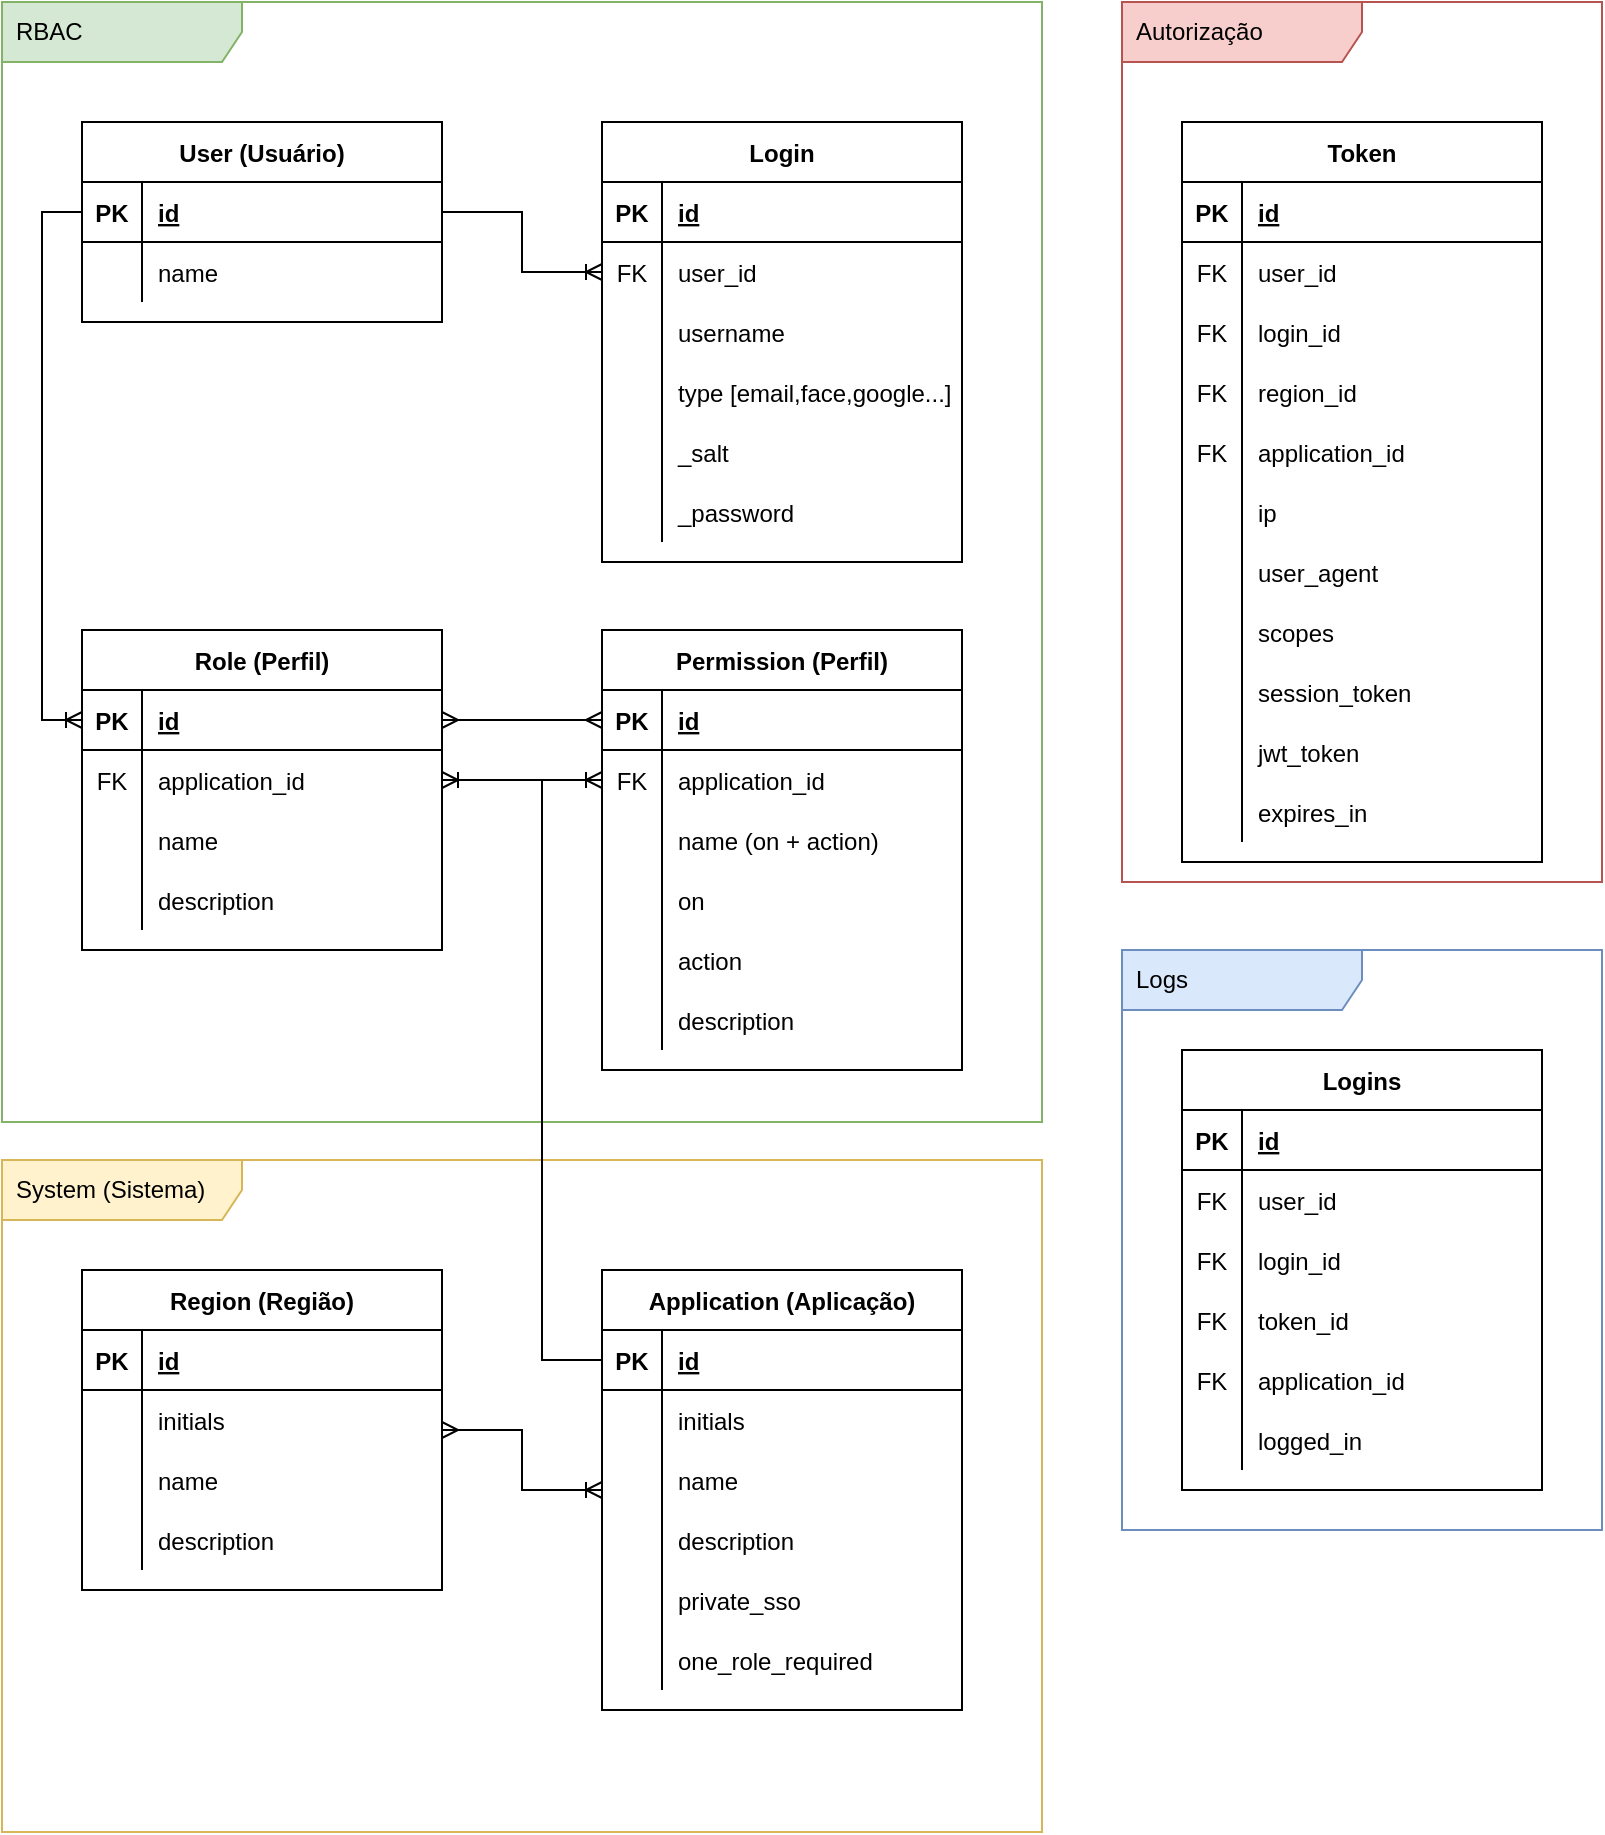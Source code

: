<mxfile version="20.8.15" type="device"><diagram id="7L22PX9QV5Uu25FfbXxa" name="Page-1"><mxGraphModel dx="1434" dy="727" grid="1" gridSize="10" guides="1" tooltips="1" connect="1" arrows="1" fold="1" page="1" pageScale="1" pageWidth="850" pageHeight="1100" math="0" shadow="0"><root><mxCell id="0"/><mxCell id="1" parent="0"/><mxCell id="pGG53YKGma42JUIy1gXs-1" value="RBAC" style="shape=umlFrame;whiteSpace=wrap;html=1;width=120;height=30;boundedLbl=1;verticalAlign=middle;align=left;spacingLeft=5;fillColor=#d5e8d4;strokeColor=#82b366;swimlaneFillColor=default;" parent="1" vertex="1"><mxGeometry x="23" y="30" width="520" height="560" as="geometry"/></mxCell><mxCell id="pGG53YKGma42JUIy1gXs-2" value="Autorização" style="shape=umlFrame;whiteSpace=wrap;html=1;width=120;height=30;boundedLbl=1;verticalAlign=middle;align=left;spacingLeft=5;fillColor=#f8cecc;strokeColor=#b85450;swimlaneFillColor=default;" parent="1" vertex="1"><mxGeometry x="583" y="30" width="240" height="440" as="geometry"/></mxCell><mxCell id="pGG53YKGma42JUIy1gXs-66" style="edgeStyle=orthogonalEdgeStyle;rounded=0;orthogonalLoop=1;jettySize=auto;html=1;endArrow=ERoneToMany;endFill=0;" parent="1" source="pGG53YKGma42JUIy1gXs-23" target="pGG53YKGma42JUIy1gXs-36" edge="1"><mxGeometry relative="1" as="geometry"><Array as="points"><mxPoint x="43" y="135"/><mxPoint x="43" y="389"/></Array></mxGeometry></mxCell><mxCell id="pGG53YKGma42JUIy1gXs-22" value="User (Usuário)" style="shape=table;startSize=30;container=1;collapsible=1;childLayout=tableLayout;fixedRows=1;rowLines=0;fontStyle=1;align=center;resizeLast=1;" parent="1" vertex="1"><mxGeometry x="63" y="90" width="180" height="100" as="geometry"><mxRectangle x="60" y="400" width="60" height="30" as="alternateBounds"/></mxGeometry></mxCell><mxCell id="pGG53YKGma42JUIy1gXs-23" value="" style="shape=tableRow;horizontal=0;startSize=0;swimlaneHead=0;swimlaneBody=0;fillColor=none;collapsible=0;dropTarget=0;points=[[0,0.5],[1,0.5]];portConstraint=eastwest;top=0;left=0;right=0;bottom=1;" parent="pGG53YKGma42JUIy1gXs-22" vertex="1"><mxGeometry y="30" width="180" height="30" as="geometry"/></mxCell><mxCell id="pGG53YKGma42JUIy1gXs-24" value="PK" style="shape=partialRectangle;connectable=0;fillColor=none;top=0;left=0;bottom=0;right=0;fontStyle=1;overflow=hidden;" parent="pGG53YKGma42JUIy1gXs-23" vertex="1"><mxGeometry width="30" height="30" as="geometry"><mxRectangle width="30" height="30" as="alternateBounds"/></mxGeometry></mxCell><mxCell id="pGG53YKGma42JUIy1gXs-25" value="id" style="shape=partialRectangle;connectable=0;fillColor=none;top=0;left=0;bottom=0;right=0;align=left;spacingLeft=6;fontStyle=5;overflow=hidden;" parent="pGG53YKGma42JUIy1gXs-23" vertex="1"><mxGeometry x="30" width="150" height="30" as="geometry"><mxRectangle width="150" height="30" as="alternateBounds"/></mxGeometry></mxCell><mxCell id="pGG53YKGma42JUIy1gXs-26" value="" style="shape=tableRow;horizontal=0;startSize=0;swimlaneHead=0;swimlaneBody=0;fillColor=none;collapsible=0;dropTarget=0;points=[[0,0.5],[1,0.5]];portConstraint=eastwest;top=0;left=0;right=0;bottom=0;" parent="pGG53YKGma42JUIy1gXs-22" vertex="1"><mxGeometry y="60" width="180" height="30" as="geometry"/></mxCell><mxCell id="pGG53YKGma42JUIy1gXs-27" value="" style="shape=partialRectangle;connectable=0;fillColor=none;top=0;left=0;bottom=0;right=0;editable=1;overflow=hidden;" parent="pGG53YKGma42JUIy1gXs-26" vertex="1"><mxGeometry width="30" height="30" as="geometry"><mxRectangle width="30" height="30" as="alternateBounds"/></mxGeometry></mxCell><mxCell id="pGG53YKGma42JUIy1gXs-28" value="name" style="shape=partialRectangle;connectable=0;fillColor=none;top=0;left=0;bottom=0;right=0;align=left;spacingLeft=6;overflow=hidden;" parent="pGG53YKGma42JUIy1gXs-26" vertex="1"><mxGeometry x="30" width="150" height="30" as="geometry"><mxRectangle width="150" height="30" as="alternateBounds"/></mxGeometry></mxCell><mxCell id="pGG53YKGma42JUIy1gXs-35" value="Role (Perfil)" style="shape=table;startSize=30;container=1;collapsible=1;childLayout=tableLayout;fixedRows=1;rowLines=0;fontStyle=1;align=center;resizeLast=1;" parent="1" vertex="1"><mxGeometry x="63" y="344" width="180" height="160" as="geometry"><mxRectangle x="60" y="400" width="60" height="30" as="alternateBounds"/></mxGeometry></mxCell><mxCell id="pGG53YKGma42JUIy1gXs-36" value="" style="shape=tableRow;horizontal=0;startSize=0;swimlaneHead=0;swimlaneBody=0;fillColor=none;collapsible=0;dropTarget=0;points=[[0,0.5],[1,0.5]];portConstraint=eastwest;top=0;left=0;right=0;bottom=1;" parent="pGG53YKGma42JUIy1gXs-35" vertex="1"><mxGeometry y="30" width="180" height="30" as="geometry"/></mxCell><mxCell id="pGG53YKGma42JUIy1gXs-37" value="PK" style="shape=partialRectangle;connectable=0;fillColor=none;top=0;left=0;bottom=0;right=0;fontStyle=1;overflow=hidden;" parent="pGG53YKGma42JUIy1gXs-36" vertex="1"><mxGeometry width="30" height="30" as="geometry"><mxRectangle width="30" height="30" as="alternateBounds"/></mxGeometry></mxCell><mxCell id="pGG53YKGma42JUIy1gXs-38" value="id" style="shape=partialRectangle;connectable=0;fillColor=none;top=0;left=0;bottom=0;right=0;align=left;spacingLeft=6;fontStyle=5;overflow=hidden;" parent="pGG53YKGma42JUIy1gXs-36" vertex="1"><mxGeometry x="30" width="150" height="30" as="geometry"><mxRectangle width="150" height="30" as="alternateBounds"/></mxGeometry></mxCell><mxCell id="pGG53YKGma42JUIy1gXs-45" value="" style="shape=tableRow;horizontal=0;startSize=0;swimlaneHead=0;swimlaneBody=0;fillColor=none;collapsible=0;dropTarget=0;points=[[0,0.5],[1,0.5]];portConstraint=eastwest;top=0;left=0;right=0;bottom=0;" parent="pGG53YKGma42JUIy1gXs-35" vertex="1"><mxGeometry y="60" width="180" height="30" as="geometry"/></mxCell><mxCell id="pGG53YKGma42JUIy1gXs-46" value="FK" style="shape=partialRectangle;connectable=0;fillColor=none;top=0;left=0;bottom=0;right=0;fontStyle=0;overflow=hidden;" parent="pGG53YKGma42JUIy1gXs-45" vertex="1"><mxGeometry width="30" height="30" as="geometry"><mxRectangle width="30" height="30" as="alternateBounds"/></mxGeometry></mxCell><mxCell id="pGG53YKGma42JUIy1gXs-47" value="application_id" style="shape=partialRectangle;connectable=0;fillColor=none;top=0;left=0;bottom=0;right=0;align=left;spacingLeft=6;fontStyle=0;overflow=hidden;" parent="pGG53YKGma42JUIy1gXs-45" vertex="1"><mxGeometry x="30" width="150" height="30" as="geometry"><mxRectangle width="150" height="30" as="alternateBounds"/></mxGeometry></mxCell><mxCell id="pGG53YKGma42JUIy1gXs-39" value="" style="shape=tableRow;horizontal=0;startSize=0;swimlaneHead=0;swimlaneBody=0;fillColor=none;collapsible=0;dropTarget=0;points=[[0,0.5],[1,0.5]];portConstraint=eastwest;top=0;left=0;right=0;bottom=0;" parent="pGG53YKGma42JUIy1gXs-35" vertex="1"><mxGeometry y="90" width="180" height="30" as="geometry"/></mxCell><mxCell id="pGG53YKGma42JUIy1gXs-40" value="" style="shape=partialRectangle;connectable=0;fillColor=none;top=0;left=0;bottom=0;right=0;editable=1;overflow=hidden;" parent="pGG53YKGma42JUIy1gXs-39" vertex="1"><mxGeometry width="30" height="30" as="geometry"><mxRectangle width="30" height="30" as="alternateBounds"/></mxGeometry></mxCell><mxCell id="pGG53YKGma42JUIy1gXs-41" value="name" style="shape=partialRectangle;connectable=0;fillColor=none;top=0;left=0;bottom=0;right=0;align=left;spacingLeft=6;overflow=hidden;" parent="pGG53YKGma42JUIy1gXs-39" vertex="1"><mxGeometry x="30" width="150" height="30" as="geometry"><mxRectangle width="150" height="30" as="alternateBounds"/></mxGeometry></mxCell><mxCell id="TY3acSl_LxQXNYoDr1w_-26" value="" style="shape=tableRow;horizontal=0;startSize=0;swimlaneHead=0;swimlaneBody=0;fillColor=none;collapsible=0;dropTarget=0;points=[[0,0.5],[1,0.5]];portConstraint=eastwest;top=0;left=0;right=0;bottom=0;" parent="pGG53YKGma42JUIy1gXs-35" vertex="1"><mxGeometry y="120" width="180" height="30" as="geometry"/></mxCell><mxCell id="TY3acSl_LxQXNYoDr1w_-27" value="" style="shape=partialRectangle;connectable=0;fillColor=none;top=0;left=0;bottom=0;right=0;editable=1;overflow=hidden;" parent="TY3acSl_LxQXNYoDr1w_-26" vertex="1"><mxGeometry width="30" height="30" as="geometry"><mxRectangle width="30" height="30" as="alternateBounds"/></mxGeometry></mxCell><mxCell id="TY3acSl_LxQXNYoDr1w_-28" value="description" style="shape=partialRectangle;connectable=0;fillColor=none;top=0;left=0;bottom=0;right=0;align=left;spacingLeft=6;overflow=hidden;" parent="TY3acSl_LxQXNYoDr1w_-26" vertex="1"><mxGeometry x="30" width="150" height="30" as="geometry"><mxRectangle width="150" height="30" as="alternateBounds"/></mxGeometry></mxCell><mxCell id="pGG53YKGma42JUIy1gXs-48" value="System (Sistema)" style="shape=umlFrame;whiteSpace=wrap;html=1;width=120;height=30;boundedLbl=1;verticalAlign=middle;align=left;spacingLeft=5;fillColor=#fff2cc;strokeColor=#d6b656;swimlaneFillColor=default;" parent="1" vertex="1"><mxGeometry x="23" y="609" width="520" height="336" as="geometry"/></mxCell><mxCell id="pGG53YKGma42JUIy1gXs-49" value="Permission (Perfil)" style="shape=table;startSize=30;container=1;collapsible=1;childLayout=tableLayout;fixedRows=1;rowLines=0;fontStyle=1;align=center;resizeLast=1;" parent="1" vertex="1"><mxGeometry x="323" y="344" width="180" height="220" as="geometry"><mxRectangle x="60" y="400" width="60" height="30" as="alternateBounds"/></mxGeometry></mxCell><mxCell id="pGG53YKGma42JUIy1gXs-50" value="" style="shape=tableRow;horizontal=0;startSize=0;swimlaneHead=0;swimlaneBody=0;fillColor=none;collapsible=0;dropTarget=0;points=[[0,0.5],[1,0.5]];portConstraint=eastwest;top=0;left=0;right=0;bottom=1;" parent="pGG53YKGma42JUIy1gXs-49" vertex="1"><mxGeometry y="30" width="180" height="30" as="geometry"/></mxCell><mxCell id="pGG53YKGma42JUIy1gXs-51" value="PK" style="shape=partialRectangle;connectable=0;fillColor=none;top=0;left=0;bottom=0;right=0;fontStyle=1;overflow=hidden;" parent="pGG53YKGma42JUIy1gXs-50" vertex="1"><mxGeometry width="30" height="30" as="geometry"><mxRectangle width="30" height="30" as="alternateBounds"/></mxGeometry></mxCell><mxCell id="pGG53YKGma42JUIy1gXs-52" value="id" style="shape=partialRectangle;connectable=0;fillColor=none;top=0;left=0;bottom=0;right=0;align=left;spacingLeft=6;fontStyle=5;overflow=hidden;" parent="pGG53YKGma42JUIy1gXs-50" vertex="1"><mxGeometry x="30" width="150" height="30" as="geometry"><mxRectangle width="150" height="30" as="alternateBounds"/></mxGeometry></mxCell><mxCell id="pGG53YKGma42JUIy1gXs-53" value="" style="shape=tableRow;horizontal=0;startSize=0;swimlaneHead=0;swimlaneBody=0;fillColor=none;collapsible=0;dropTarget=0;points=[[0,0.5],[1,0.5]];portConstraint=eastwest;top=0;left=0;right=0;bottom=0;" parent="pGG53YKGma42JUIy1gXs-49" vertex="1"><mxGeometry y="60" width="180" height="30" as="geometry"/></mxCell><mxCell id="pGG53YKGma42JUIy1gXs-54" value="FK" style="shape=partialRectangle;connectable=0;fillColor=none;top=0;left=0;bottom=0;right=0;fontStyle=0;overflow=hidden;" parent="pGG53YKGma42JUIy1gXs-53" vertex="1"><mxGeometry width="30" height="30" as="geometry"><mxRectangle width="30" height="30" as="alternateBounds"/></mxGeometry></mxCell><mxCell id="pGG53YKGma42JUIy1gXs-55" value="application_id" style="shape=partialRectangle;connectable=0;fillColor=none;top=0;left=0;bottom=0;right=0;align=left;spacingLeft=6;fontStyle=0;overflow=hidden;" parent="pGG53YKGma42JUIy1gXs-53" vertex="1"><mxGeometry x="30" width="150" height="30" as="geometry"><mxRectangle width="150" height="30" as="alternateBounds"/></mxGeometry></mxCell><mxCell id="pGG53YKGma42JUIy1gXs-63" value="" style="shape=tableRow;horizontal=0;startSize=0;swimlaneHead=0;swimlaneBody=0;fillColor=none;collapsible=0;dropTarget=0;points=[[0,0.5],[1,0.5]];portConstraint=eastwest;top=0;left=0;right=0;bottom=0;" parent="pGG53YKGma42JUIy1gXs-49" vertex="1"><mxGeometry y="90" width="180" height="30" as="geometry"/></mxCell><mxCell id="pGG53YKGma42JUIy1gXs-64" value="" style="shape=partialRectangle;connectable=0;fillColor=none;top=0;left=0;bottom=0;right=0;editable=1;overflow=hidden;" parent="pGG53YKGma42JUIy1gXs-63" vertex="1"><mxGeometry width="30" height="30" as="geometry"><mxRectangle width="30" height="30" as="alternateBounds"/></mxGeometry></mxCell><mxCell id="pGG53YKGma42JUIy1gXs-65" value="name (on + action)" style="shape=partialRectangle;connectable=0;fillColor=none;top=0;left=0;bottom=0;right=0;align=left;spacingLeft=6;overflow=hidden;" parent="pGG53YKGma42JUIy1gXs-63" vertex="1"><mxGeometry x="30" width="150" height="30" as="geometry"><mxRectangle width="150" height="30" as="alternateBounds"/></mxGeometry></mxCell><mxCell id="pGG53YKGma42JUIy1gXs-56" value="" style="shape=tableRow;horizontal=0;startSize=0;swimlaneHead=0;swimlaneBody=0;fillColor=none;collapsible=0;dropTarget=0;points=[[0,0.5],[1,0.5]];portConstraint=eastwest;top=0;left=0;right=0;bottom=0;" parent="pGG53YKGma42JUIy1gXs-49" vertex="1"><mxGeometry y="120" width="180" height="30" as="geometry"/></mxCell><mxCell id="pGG53YKGma42JUIy1gXs-57" value="" style="shape=partialRectangle;connectable=0;fillColor=none;top=0;left=0;bottom=0;right=0;editable=1;overflow=hidden;" parent="pGG53YKGma42JUIy1gXs-56" vertex="1"><mxGeometry width="30" height="30" as="geometry"><mxRectangle width="30" height="30" as="alternateBounds"/></mxGeometry></mxCell><mxCell id="pGG53YKGma42JUIy1gXs-58" value="on" style="shape=partialRectangle;connectable=0;fillColor=none;top=0;left=0;bottom=0;right=0;align=left;spacingLeft=6;overflow=hidden;" parent="pGG53YKGma42JUIy1gXs-56" vertex="1"><mxGeometry x="30" width="150" height="30" as="geometry"><mxRectangle width="150" height="30" as="alternateBounds"/></mxGeometry></mxCell><mxCell id="pGG53YKGma42JUIy1gXs-60" value="" style="shape=tableRow;horizontal=0;startSize=0;swimlaneHead=0;swimlaneBody=0;fillColor=none;collapsible=0;dropTarget=0;points=[[0,0.5],[1,0.5]];portConstraint=eastwest;top=0;left=0;right=0;bottom=0;" parent="pGG53YKGma42JUIy1gXs-49" vertex="1"><mxGeometry y="150" width="180" height="30" as="geometry"/></mxCell><mxCell id="pGG53YKGma42JUIy1gXs-61" value="" style="shape=partialRectangle;connectable=0;fillColor=none;top=0;left=0;bottom=0;right=0;editable=1;overflow=hidden;" parent="pGG53YKGma42JUIy1gXs-60" vertex="1"><mxGeometry width="30" height="30" as="geometry"><mxRectangle width="30" height="30" as="alternateBounds"/></mxGeometry></mxCell><mxCell id="pGG53YKGma42JUIy1gXs-62" value="action" style="shape=partialRectangle;connectable=0;fillColor=none;top=0;left=0;bottom=0;right=0;align=left;spacingLeft=6;overflow=hidden;" parent="pGG53YKGma42JUIy1gXs-60" vertex="1"><mxGeometry x="30" width="150" height="30" as="geometry"><mxRectangle width="150" height="30" as="alternateBounds"/></mxGeometry></mxCell><mxCell id="TY3acSl_LxQXNYoDr1w_-29" value="" style="shape=tableRow;horizontal=0;startSize=0;swimlaneHead=0;swimlaneBody=0;fillColor=none;collapsible=0;dropTarget=0;points=[[0,0.5],[1,0.5]];portConstraint=eastwest;top=0;left=0;right=0;bottom=0;" parent="pGG53YKGma42JUIy1gXs-49" vertex="1"><mxGeometry y="180" width="180" height="30" as="geometry"/></mxCell><mxCell id="TY3acSl_LxQXNYoDr1w_-30" value="" style="shape=partialRectangle;connectable=0;fillColor=none;top=0;left=0;bottom=0;right=0;editable=1;overflow=hidden;" parent="TY3acSl_LxQXNYoDr1w_-29" vertex="1"><mxGeometry width="30" height="30" as="geometry"><mxRectangle width="30" height="30" as="alternateBounds"/></mxGeometry></mxCell><mxCell id="TY3acSl_LxQXNYoDr1w_-31" value="description" style="shape=partialRectangle;connectable=0;fillColor=none;top=0;left=0;bottom=0;right=0;align=left;spacingLeft=6;overflow=hidden;" parent="TY3acSl_LxQXNYoDr1w_-29" vertex="1"><mxGeometry x="30" width="150" height="30" as="geometry"><mxRectangle width="150" height="30" as="alternateBounds"/></mxGeometry></mxCell><mxCell id="pGG53YKGma42JUIy1gXs-67" style="edgeStyle=orthogonalEdgeStyle;rounded=0;orthogonalLoop=1;jettySize=auto;html=1;endArrow=ERmany;endFill=0;startArrow=ERmany;startFill=0;" parent="1" source="pGG53YKGma42JUIy1gXs-36" target="pGG53YKGma42JUIy1gXs-50" edge="1"><mxGeometry relative="1" as="geometry"/></mxCell><mxCell id="pGG53YKGma42JUIy1gXs-68" value="Region (Região)" style="shape=table;startSize=30;container=1;collapsible=1;childLayout=tableLayout;fixedRows=1;rowLines=0;fontStyle=1;align=center;resizeLast=1;" parent="1" vertex="1"><mxGeometry x="63" y="664" width="180" height="160" as="geometry"><mxRectangle x="60" y="400" width="60" height="30" as="alternateBounds"/></mxGeometry></mxCell><mxCell id="pGG53YKGma42JUIy1gXs-69" value="" style="shape=tableRow;horizontal=0;startSize=0;swimlaneHead=0;swimlaneBody=0;fillColor=none;collapsible=0;dropTarget=0;points=[[0,0.5],[1,0.5]];portConstraint=eastwest;top=0;left=0;right=0;bottom=1;" parent="pGG53YKGma42JUIy1gXs-68" vertex="1"><mxGeometry y="30" width="180" height="30" as="geometry"/></mxCell><mxCell id="pGG53YKGma42JUIy1gXs-70" value="PK" style="shape=partialRectangle;connectable=0;fillColor=none;top=0;left=0;bottom=0;right=0;fontStyle=1;overflow=hidden;" parent="pGG53YKGma42JUIy1gXs-69" vertex="1"><mxGeometry width="30" height="30" as="geometry"><mxRectangle width="30" height="30" as="alternateBounds"/></mxGeometry></mxCell><mxCell id="pGG53YKGma42JUIy1gXs-71" value="id" style="shape=partialRectangle;connectable=0;fillColor=none;top=0;left=0;bottom=0;right=0;align=left;spacingLeft=6;fontStyle=5;overflow=hidden;" parent="pGG53YKGma42JUIy1gXs-69" vertex="1"><mxGeometry x="30" width="150" height="30" as="geometry"><mxRectangle width="150" height="30" as="alternateBounds"/></mxGeometry></mxCell><mxCell id="pGG53YKGma42JUIy1gXs-72" value="" style="shape=tableRow;horizontal=0;startSize=0;swimlaneHead=0;swimlaneBody=0;fillColor=none;collapsible=0;dropTarget=0;points=[[0,0.5],[1,0.5]];portConstraint=eastwest;top=0;left=0;right=0;bottom=0;" parent="pGG53YKGma42JUIy1gXs-68" vertex="1"><mxGeometry y="60" width="180" height="30" as="geometry"/></mxCell><mxCell id="pGG53YKGma42JUIy1gXs-73" value="" style="shape=partialRectangle;connectable=0;fillColor=none;top=0;left=0;bottom=0;right=0;editable=1;overflow=hidden;" parent="pGG53YKGma42JUIy1gXs-72" vertex="1"><mxGeometry width="30" height="30" as="geometry"><mxRectangle width="30" height="30" as="alternateBounds"/></mxGeometry></mxCell><mxCell id="pGG53YKGma42JUIy1gXs-74" value="initials" style="shape=partialRectangle;connectable=0;fillColor=none;top=0;left=0;bottom=0;right=0;align=left;spacingLeft=6;overflow=hidden;" parent="pGG53YKGma42JUIy1gXs-72" vertex="1"><mxGeometry x="30" width="150" height="30" as="geometry"><mxRectangle width="150" height="30" as="alternateBounds"/></mxGeometry></mxCell><mxCell id="TY3acSl_LxQXNYoDr1w_-2" value="" style="shape=tableRow;horizontal=0;startSize=0;swimlaneHead=0;swimlaneBody=0;fillColor=none;collapsible=0;dropTarget=0;points=[[0,0.5],[1,0.5]];portConstraint=eastwest;top=0;left=0;right=0;bottom=0;" parent="pGG53YKGma42JUIy1gXs-68" vertex="1"><mxGeometry y="90" width="180" height="30" as="geometry"/></mxCell><mxCell id="TY3acSl_LxQXNYoDr1w_-3" value="" style="shape=partialRectangle;connectable=0;fillColor=none;top=0;left=0;bottom=0;right=0;editable=1;overflow=hidden;" parent="TY3acSl_LxQXNYoDr1w_-2" vertex="1"><mxGeometry width="30" height="30" as="geometry"><mxRectangle width="30" height="30" as="alternateBounds"/></mxGeometry></mxCell><mxCell id="TY3acSl_LxQXNYoDr1w_-4" value="name" style="shape=partialRectangle;connectable=0;fillColor=none;top=0;left=0;bottom=0;right=0;align=left;spacingLeft=6;overflow=hidden;" parent="TY3acSl_LxQXNYoDr1w_-2" vertex="1"><mxGeometry x="30" width="150" height="30" as="geometry"><mxRectangle width="150" height="30" as="alternateBounds"/></mxGeometry></mxCell><mxCell id="7OLPTeiI4jVUDo6cS-9v-1" value="" style="shape=tableRow;horizontal=0;startSize=0;swimlaneHead=0;swimlaneBody=0;fillColor=none;collapsible=0;dropTarget=0;points=[[0,0.5],[1,0.5]];portConstraint=eastwest;top=0;left=0;right=0;bottom=0;" parent="pGG53YKGma42JUIy1gXs-68" vertex="1"><mxGeometry y="120" width="180" height="30" as="geometry"/></mxCell><mxCell id="7OLPTeiI4jVUDo6cS-9v-2" value="" style="shape=partialRectangle;connectable=0;fillColor=none;top=0;left=0;bottom=0;right=0;editable=1;overflow=hidden;" parent="7OLPTeiI4jVUDo6cS-9v-1" vertex="1"><mxGeometry width="30" height="30" as="geometry"><mxRectangle width="30" height="30" as="alternateBounds"/></mxGeometry></mxCell><mxCell id="7OLPTeiI4jVUDo6cS-9v-3" value="description" style="shape=partialRectangle;connectable=0;fillColor=none;top=0;left=0;bottom=0;right=0;align=left;spacingLeft=6;overflow=hidden;" parent="7OLPTeiI4jVUDo6cS-9v-1" vertex="1"><mxGeometry x="30" width="150" height="30" as="geometry"><mxRectangle width="150" height="30" as="alternateBounds"/></mxGeometry></mxCell><mxCell id="pGG53YKGma42JUIy1gXs-75" value="Application (Aplicação)" style="shape=table;startSize=30;container=1;collapsible=1;childLayout=tableLayout;fixedRows=1;rowLines=0;fontStyle=1;align=center;resizeLast=1;" parent="1" vertex="1"><mxGeometry x="323" y="664" width="180" height="220" as="geometry"><mxRectangle x="60" y="400" width="60" height="30" as="alternateBounds"/></mxGeometry></mxCell><mxCell id="pGG53YKGma42JUIy1gXs-76" value="" style="shape=tableRow;horizontal=0;startSize=0;swimlaneHead=0;swimlaneBody=0;fillColor=none;collapsible=0;dropTarget=0;points=[[0,0.5],[1,0.5]];portConstraint=eastwest;top=0;left=0;right=0;bottom=1;" parent="pGG53YKGma42JUIy1gXs-75" vertex="1"><mxGeometry y="30" width="180" height="30" as="geometry"/></mxCell><mxCell id="pGG53YKGma42JUIy1gXs-77" value="PK" style="shape=partialRectangle;connectable=0;fillColor=none;top=0;left=0;bottom=0;right=0;fontStyle=1;overflow=hidden;" parent="pGG53YKGma42JUIy1gXs-76" vertex="1"><mxGeometry width="30" height="30" as="geometry"><mxRectangle width="30" height="30" as="alternateBounds"/></mxGeometry></mxCell><mxCell id="pGG53YKGma42JUIy1gXs-78" value="id" style="shape=partialRectangle;connectable=0;fillColor=none;top=0;left=0;bottom=0;right=0;align=left;spacingLeft=6;fontStyle=5;overflow=hidden;" parent="pGG53YKGma42JUIy1gXs-76" vertex="1"><mxGeometry x="30" width="150" height="30" as="geometry"><mxRectangle width="150" height="30" as="alternateBounds"/></mxGeometry></mxCell><mxCell id="TY3acSl_LxQXNYoDr1w_-5" value="" style="shape=tableRow;horizontal=0;startSize=0;swimlaneHead=0;swimlaneBody=0;fillColor=none;collapsible=0;dropTarget=0;points=[[0,0.5],[1,0.5]];portConstraint=eastwest;top=0;left=0;right=0;bottom=0;" parent="pGG53YKGma42JUIy1gXs-75" vertex="1"><mxGeometry y="60" width="180" height="30" as="geometry"/></mxCell><mxCell id="TY3acSl_LxQXNYoDr1w_-6" value="" style="shape=partialRectangle;connectable=0;fillColor=none;top=0;left=0;bottom=0;right=0;editable=1;overflow=hidden;" parent="TY3acSl_LxQXNYoDr1w_-5" vertex="1"><mxGeometry width="30" height="30" as="geometry"><mxRectangle width="30" height="30" as="alternateBounds"/></mxGeometry></mxCell><mxCell id="TY3acSl_LxQXNYoDr1w_-7" value="initials" style="shape=partialRectangle;connectable=0;fillColor=none;top=0;left=0;bottom=0;right=0;align=left;spacingLeft=6;overflow=hidden;" parent="TY3acSl_LxQXNYoDr1w_-5" vertex="1"><mxGeometry x="30" width="150" height="30" as="geometry"><mxRectangle width="150" height="30" as="alternateBounds"/></mxGeometry></mxCell><mxCell id="pGG53YKGma42JUIy1gXs-79" value="" style="shape=tableRow;horizontal=0;startSize=0;swimlaneHead=0;swimlaneBody=0;fillColor=none;collapsible=0;dropTarget=0;points=[[0,0.5],[1,0.5]];portConstraint=eastwest;top=0;left=0;right=0;bottom=0;" parent="pGG53YKGma42JUIy1gXs-75" vertex="1"><mxGeometry y="90" width="180" height="30" as="geometry"/></mxCell><mxCell id="pGG53YKGma42JUIy1gXs-80" value="" style="shape=partialRectangle;connectable=0;fillColor=none;top=0;left=0;bottom=0;right=0;editable=1;overflow=hidden;" parent="pGG53YKGma42JUIy1gXs-79" vertex="1"><mxGeometry width="30" height="30" as="geometry"><mxRectangle width="30" height="30" as="alternateBounds"/></mxGeometry></mxCell><mxCell id="pGG53YKGma42JUIy1gXs-81" value="name" style="shape=partialRectangle;connectable=0;fillColor=none;top=0;left=0;bottom=0;right=0;align=left;spacingLeft=6;overflow=hidden;" parent="pGG53YKGma42JUIy1gXs-79" vertex="1"><mxGeometry x="30" width="150" height="30" as="geometry"><mxRectangle width="150" height="30" as="alternateBounds"/></mxGeometry></mxCell><mxCell id="7OLPTeiI4jVUDo6cS-9v-4" value="" style="shape=tableRow;horizontal=0;startSize=0;swimlaneHead=0;swimlaneBody=0;fillColor=none;collapsible=0;dropTarget=0;points=[[0,0.5],[1,0.5]];portConstraint=eastwest;top=0;left=0;right=0;bottom=0;" parent="pGG53YKGma42JUIy1gXs-75" vertex="1"><mxGeometry y="120" width="180" height="30" as="geometry"/></mxCell><mxCell id="7OLPTeiI4jVUDo6cS-9v-5" value="" style="shape=partialRectangle;connectable=0;fillColor=none;top=0;left=0;bottom=0;right=0;editable=1;overflow=hidden;" parent="7OLPTeiI4jVUDo6cS-9v-4" vertex="1"><mxGeometry width="30" height="30" as="geometry"><mxRectangle width="30" height="30" as="alternateBounds"/></mxGeometry></mxCell><mxCell id="7OLPTeiI4jVUDo6cS-9v-6" value="description" style="shape=partialRectangle;connectable=0;fillColor=none;top=0;left=0;bottom=0;right=0;align=left;spacingLeft=6;overflow=hidden;" parent="7OLPTeiI4jVUDo6cS-9v-4" vertex="1"><mxGeometry x="30" width="150" height="30" as="geometry"><mxRectangle width="150" height="30" as="alternateBounds"/></mxGeometry></mxCell><mxCell id="TY3acSl_LxQXNYoDr1w_-9" value="" style="shape=tableRow;horizontal=0;startSize=0;swimlaneHead=0;swimlaneBody=0;fillColor=none;collapsible=0;dropTarget=0;points=[[0,0.5],[1,0.5]];portConstraint=eastwest;top=0;left=0;right=0;bottom=0;" parent="pGG53YKGma42JUIy1gXs-75" vertex="1"><mxGeometry y="150" width="180" height="30" as="geometry"/></mxCell><mxCell id="TY3acSl_LxQXNYoDr1w_-10" value="" style="shape=partialRectangle;connectable=0;fillColor=none;top=0;left=0;bottom=0;right=0;editable=1;overflow=hidden;" parent="TY3acSl_LxQXNYoDr1w_-9" vertex="1"><mxGeometry width="30" height="30" as="geometry"><mxRectangle width="30" height="30" as="alternateBounds"/></mxGeometry></mxCell><mxCell id="TY3acSl_LxQXNYoDr1w_-11" value="private_sso" style="shape=partialRectangle;connectable=0;fillColor=none;top=0;left=0;bottom=0;right=0;align=left;spacingLeft=6;overflow=hidden;" parent="TY3acSl_LxQXNYoDr1w_-9" vertex="1"><mxGeometry x="30" width="150" height="30" as="geometry"><mxRectangle width="150" height="30" as="alternateBounds"/></mxGeometry></mxCell><mxCell id="TY3acSl_LxQXNYoDr1w_-16" value="" style="shape=tableRow;horizontal=0;startSize=0;swimlaneHead=0;swimlaneBody=0;fillColor=none;collapsible=0;dropTarget=0;points=[[0,0.5],[1,0.5]];portConstraint=eastwest;top=0;left=0;right=0;bottom=0;" parent="pGG53YKGma42JUIy1gXs-75" vertex="1"><mxGeometry y="180" width="180" height="30" as="geometry"/></mxCell><mxCell id="TY3acSl_LxQXNYoDr1w_-17" value="" style="shape=partialRectangle;connectable=0;fillColor=none;top=0;left=0;bottom=0;right=0;editable=1;overflow=hidden;" parent="TY3acSl_LxQXNYoDr1w_-16" vertex="1"><mxGeometry width="30" height="30" as="geometry"><mxRectangle width="30" height="30" as="alternateBounds"/></mxGeometry></mxCell><mxCell id="TY3acSl_LxQXNYoDr1w_-18" value="one_role_required" style="shape=partialRectangle;connectable=0;fillColor=none;top=0;left=0;bottom=0;right=0;align=left;spacingLeft=6;overflow=hidden;" parent="TY3acSl_LxQXNYoDr1w_-16" vertex="1"><mxGeometry x="30" width="150" height="30" as="geometry"><mxRectangle width="150" height="30" as="alternateBounds"/></mxGeometry></mxCell><mxCell id="pGG53YKGma42JUIy1gXs-85" style="edgeStyle=orthogonalEdgeStyle;rounded=0;orthogonalLoop=1;jettySize=auto;html=1;endArrow=ERoneToMany;endFill=0;startArrow=ERmany;startFill=0;" parent="1" source="pGG53YKGma42JUIy1gXs-68" target="pGG53YKGma42JUIy1gXs-75" edge="1"><mxGeometry relative="1" as="geometry"><mxPoint x="323" y="739" as="targetPoint"/></mxGeometry></mxCell><mxCell id="7OLPTeiI4jVUDo6cS-9v-7" style="edgeStyle=orthogonalEdgeStyle;rounded=0;orthogonalLoop=1;jettySize=auto;html=1;endArrow=ERoneToMany;endFill=0;" parent="1" source="pGG53YKGma42JUIy1gXs-76" target="pGG53YKGma42JUIy1gXs-53" edge="1"><mxGeometry relative="1" as="geometry"><Array as="points"><mxPoint x="293" y="709"/><mxPoint x="293" y="419"/></Array></mxGeometry></mxCell><mxCell id="7OLPTeiI4jVUDo6cS-9v-8" style="edgeStyle=orthogonalEdgeStyle;rounded=0;orthogonalLoop=1;jettySize=auto;html=1;endArrow=ERoneToMany;endFill=0;" parent="1" source="pGG53YKGma42JUIy1gXs-76" target="pGG53YKGma42JUIy1gXs-45" edge="1"><mxGeometry relative="1" as="geometry"><mxPoint x="333" y="719" as="sourcePoint"/><mxPoint x="333" y="419" as="targetPoint"/><Array as="points"><mxPoint x="293" y="709"/><mxPoint x="293" y="419"/></Array></mxGeometry></mxCell><mxCell id="7OLPTeiI4jVUDo6cS-9v-9" value="Login" style="shape=table;startSize=30;container=1;collapsible=1;childLayout=tableLayout;fixedRows=1;rowLines=0;fontStyle=1;align=center;resizeLast=1;" parent="1" vertex="1"><mxGeometry x="323" y="90" width="180" height="220" as="geometry"><mxRectangle x="60" y="400" width="60" height="30" as="alternateBounds"/></mxGeometry></mxCell><mxCell id="7OLPTeiI4jVUDo6cS-9v-10" value="" style="shape=tableRow;horizontal=0;startSize=0;swimlaneHead=0;swimlaneBody=0;fillColor=none;collapsible=0;dropTarget=0;points=[[0,0.5],[1,0.5]];portConstraint=eastwest;top=0;left=0;right=0;bottom=1;" parent="7OLPTeiI4jVUDo6cS-9v-9" vertex="1"><mxGeometry y="30" width="180" height="30" as="geometry"/></mxCell><mxCell id="7OLPTeiI4jVUDo6cS-9v-11" value="PK" style="shape=partialRectangle;connectable=0;fillColor=none;top=0;left=0;bottom=0;right=0;fontStyle=1;overflow=hidden;" parent="7OLPTeiI4jVUDo6cS-9v-10" vertex="1"><mxGeometry width="30" height="30" as="geometry"><mxRectangle width="30" height="30" as="alternateBounds"/></mxGeometry></mxCell><mxCell id="7OLPTeiI4jVUDo6cS-9v-12" value="id" style="shape=partialRectangle;connectable=0;fillColor=none;top=0;left=0;bottom=0;right=0;align=left;spacingLeft=6;fontStyle=5;overflow=hidden;" parent="7OLPTeiI4jVUDo6cS-9v-10" vertex="1"><mxGeometry x="30" width="150" height="30" as="geometry"><mxRectangle width="150" height="30" as="alternateBounds"/></mxGeometry></mxCell><mxCell id="7OLPTeiI4jVUDo6cS-9v-44" value="" style="shape=tableRow;horizontal=0;startSize=0;swimlaneHead=0;swimlaneBody=0;fillColor=none;collapsible=0;dropTarget=0;points=[[0,0.5],[1,0.5]];portConstraint=eastwest;top=0;left=0;right=0;bottom=0;" parent="7OLPTeiI4jVUDo6cS-9v-9" vertex="1"><mxGeometry y="60" width="180" height="30" as="geometry"/></mxCell><mxCell id="7OLPTeiI4jVUDo6cS-9v-45" value="FK" style="shape=partialRectangle;connectable=0;fillColor=none;top=0;left=0;bottom=0;right=0;fontStyle=0;overflow=hidden;" parent="7OLPTeiI4jVUDo6cS-9v-44" vertex="1"><mxGeometry width="30" height="30" as="geometry"><mxRectangle width="30" height="30" as="alternateBounds"/></mxGeometry></mxCell><mxCell id="7OLPTeiI4jVUDo6cS-9v-46" value="user_id" style="shape=partialRectangle;connectable=0;fillColor=none;top=0;left=0;bottom=0;right=0;align=left;spacingLeft=6;fontStyle=0;overflow=hidden;" parent="7OLPTeiI4jVUDo6cS-9v-44" vertex="1"><mxGeometry x="30" width="150" height="30" as="geometry"><mxRectangle width="150" height="30" as="alternateBounds"/></mxGeometry></mxCell><mxCell id="7OLPTeiI4jVUDo6cS-9v-13" value="" style="shape=tableRow;horizontal=0;startSize=0;swimlaneHead=0;swimlaneBody=0;fillColor=none;collapsible=0;dropTarget=0;points=[[0,0.5],[1,0.5]];portConstraint=eastwest;top=0;left=0;right=0;bottom=0;" parent="7OLPTeiI4jVUDo6cS-9v-9" vertex="1"><mxGeometry y="90" width="180" height="30" as="geometry"/></mxCell><mxCell id="7OLPTeiI4jVUDo6cS-9v-14" value="" style="shape=partialRectangle;connectable=0;fillColor=none;top=0;left=0;bottom=0;right=0;editable=1;overflow=hidden;" parent="7OLPTeiI4jVUDo6cS-9v-13" vertex="1"><mxGeometry width="30" height="30" as="geometry"><mxRectangle width="30" height="30" as="alternateBounds"/></mxGeometry></mxCell><mxCell id="7OLPTeiI4jVUDo6cS-9v-15" value="username" style="shape=partialRectangle;connectable=0;fillColor=none;top=0;left=0;bottom=0;right=0;align=left;spacingLeft=6;overflow=hidden;" parent="7OLPTeiI4jVUDo6cS-9v-13" vertex="1"><mxGeometry x="30" width="150" height="30" as="geometry"><mxRectangle width="150" height="30" as="alternateBounds"/></mxGeometry></mxCell><mxCell id="7OLPTeiI4jVUDo6cS-9v-24" value="" style="shape=tableRow;horizontal=0;startSize=0;swimlaneHead=0;swimlaneBody=0;fillColor=none;collapsible=0;dropTarget=0;points=[[0,0.5],[1,0.5]];portConstraint=eastwest;top=0;left=0;right=0;bottom=0;" parent="7OLPTeiI4jVUDo6cS-9v-9" vertex="1"><mxGeometry y="120" width="180" height="30" as="geometry"/></mxCell><mxCell id="7OLPTeiI4jVUDo6cS-9v-25" value="" style="shape=partialRectangle;connectable=0;fillColor=none;top=0;left=0;bottom=0;right=0;editable=1;overflow=hidden;" parent="7OLPTeiI4jVUDo6cS-9v-24" vertex="1"><mxGeometry width="30" height="30" as="geometry"><mxRectangle width="30" height="30" as="alternateBounds"/></mxGeometry></mxCell><mxCell id="7OLPTeiI4jVUDo6cS-9v-26" value="type [email,face,google...]" style="shape=partialRectangle;connectable=0;fillColor=none;top=0;left=0;bottom=0;right=0;align=left;spacingLeft=6;overflow=hidden;" parent="7OLPTeiI4jVUDo6cS-9v-24" vertex="1"><mxGeometry x="30" width="150" height="30" as="geometry"><mxRectangle width="150" height="30" as="alternateBounds"/></mxGeometry></mxCell><mxCell id="7OLPTeiI4jVUDo6cS-9v-16" value="" style="shape=tableRow;horizontal=0;startSize=0;swimlaneHead=0;swimlaneBody=0;fillColor=none;collapsible=0;dropTarget=0;points=[[0,0.5],[1,0.5]];portConstraint=eastwest;top=0;left=0;right=0;bottom=0;" parent="7OLPTeiI4jVUDo6cS-9v-9" vertex="1"><mxGeometry y="150" width="180" height="30" as="geometry"/></mxCell><mxCell id="7OLPTeiI4jVUDo6cS-9v-17" value="" style="shape=partialRectangle;connectable=0;fillColor=none;top=0;left=0;bottom=0;right=0;editable=1;overflow=hidden;" parent="7OLPTeiI4jVUDo6cS-9v-16" vertex="1"><mxGeometry width="30" height="30" as="geometry"><mxRectangle width="30" height="30" as="alternateBounds"/></mxGeometry></mxCell><mxCell id="7OLPTeiI4jVUDo6cS-9v-18" value="_salt" style="shape=partialRectangle;connectable=0;fillColor=none;top=0;left=0;bottom=0;right=0;align=left;spacingLeft=6;overflow=hidden;" parent="7OLPTeiI4jVUDo6cS-9v-16" vertex="1"><mxGeometry x="30" width="150" height="30" as="geometry"><mxRectangle width="150" height="30" as="alternateBounds"/></mxGeometry></mxCell><mxCell id="7OLPTeiI4jVUDo6cS-9v-19" value="" style="shape=tableRow;horizontal=0;startSize=0;swimlaneHead=0;swimlaneBody=0;fillColor=none;collapsible=0;dropTarget=0;points=[[0,0.5],[1,0.5]];portConstraint=eastwest;top=0;left=0;right=0;bottom=0;" parent="7OLPTeiI4jVUDo6cS-9v-9" vertex="1"><mxGeometry y="180" width="180" height="30" as="geometry"/></mxCell><mxCell id="7OLPTeiI4jVUDo6cS-9v-20" value="" style="shape=partialRectangle;connectable=0;fillColor=none;top=0;left=0;bottom=0;right=0;editable=1;overflow=hidden;" parent="7OLPTeiI4jVUDo6cS-9v-19" vertex="1"><mxGeometry width="30" height="30" as="geometry"><mxRectangle width="30" height="30" as="alternateBounds"/></mxGeometry></mxCell><mxCell id="7OLPTeiI4jVUDo6cS-9v-21" value="_password" style="shape=partialRectangle;connectable=0;fillColor=none;top=0;left=0;bottom=0;right=0;align=left;spacingLeft=6;overflow=hidden;" parent="7OLPTeiI4jVUDo6cS-9v-19" vertex="1"><mxGeometry x="30" width="150" height="30" as="geometry"><mxRectangle width="150" height="30" as="alternateBounds"/></mxGeometry></mxCell><mxCell id="7OLPTeiI4jVUDo6cS-9v-27" style="edgeStyle=orthogonalEdgeStyle;rounded=0;orthogonalLoop=1;jettySize=auto;html=1;endArrow=ERoneToMany;endFill=0;" parent="1" source="pGG53YKGma42JUIy1gXs-23" target="7OLPTeiI4jVUDo6cS-9v-44" edge="1"><mxGeometry relative="1" as="geometry"><Array as="points"><mxPoint x="283" y="135"/><mxPoint x="283" y="165"/></Array><mxPoint x="73" y="145" as="sourcePoint"/><mxPoint x="73" y="355" as="targetPoint"/></mxGeometry></mxCell><mxCell id="7OLPTeiI4jVUDo6cS-9v-28" value="Token" style="shape=table;startSize=30;container=1;collapsible=1;childLayout=tableLayout;fixedRows=1;rowLines=0;fontStyle=1;align=center;resizeLast=1;" parent="1" vertex="1"><mxGeometry x="613" y="90" width="180" height="370" as="geometry"><mxRectangle x="60" y="400" width="60" height="30" as="alternateBounds"/></mxGeometry></mxCell><mxCell id="7OLPTeiI4jVUDo6cS-9v-29" value="" style="shape=tableRow;horizontal=0;startSize=0;swimlaneHead=0;swimlaneBody=0;fillColor=none;collapsible=0;dropTarget=0;points=[[0,0.5],[1,0.5]];portConstraint=eastwest;top=0;left=0;right=0;bottom=1;" parent="7OLPTeiI4jVUDo6cS-9v-28" vertex="1"><mxGeometry y="30" width="180" height="30" as="geometry"/></mxCell><mxCell id="7OLPTeiI4jVUDo6cS-9v-30" value="PK" style="shape=partialRectangle;connectable=0;fillColor=none;top=0;left=0;bottom=0;right=0;fontStyle=1;overflow=hidden;" parent="7OLPTeiI4jVUDo6cS-9v-29" vertex="1"><mxGeometry width="30" height="30" as="geometry"><mxRectangle width="30" height="30" as="alternateBounds"/></mxGeometry></mxCell><mxCell id="7OLPTeiI4jVUDo6cS-9v-31" value="id" style="shape=partialRectangle;connectable=0;fillColor=none;top=0;left=0;bottom=0;right=0;align=left;spacingLeft=6;fontStyle=5;overflow=hidden;" parent="7OLPTeiI4jVUDo6cS-9v-29" vertex="1"><mxGeometry x="30" width="150" height="30" as="geometry"><mxRectangle width="150" height="30" as="alternateBounds"/></mxGeometry></mxCell><mxCell id="7OLPTeiI4jVUDo6cS-9v-50" value="" style="shape=tableRow;horizontal=0;startSize=0;swimlaneHead=0;swimlaneBody=0;fillColor=none;collapsible=0;dropTarget=0;points=[[0,0.5],[1,0.5]];portConstraint=eastwest;top=0;left=0;right=0;bottom=0;" parent="7OLPTeiI4jVUDo6cS-9v-28" vertex="1"><mxGeometry y="60" width="180" height="30" as="geometry"/></mxCell><mxCell id="7OLPTeiI4jVUDo6cS-9v-51" value="FK" style="shape=partialRectangle;connectable=0;fillColor=none;top=0;left=0;bottom=0;right=0;fontStyle=0;overflow=hidden;" parent="7OLPTeiI4jVUDo6cS-9v-50" vertex="1"><mxGeometry width="30" height="30" as="geometry"><mxRectangle width="30" height="30" as="alternateBounds"/></mxGeometry></mxCell><mxCell id="7OLPTeiI4jVUDo6cS-9v-52" value="user_id" style="shape=partialRectangle;connectable=0;fillColor=none;top=0;left=0;bottom=0;right=0;align=left;spacingLeft=6;fontStyle=0;overflow=hidden;" parent="7OLPTeiI4jVUDo6cS-9v-50" vertex="1"><mxGeometry x="30" width="150" height="30" as="geometry"><mxRectangle width="150" height="30" as="alternateBounds"/></mxGeometry></mxCell><mxCell id="7OLPTeiI4jVUDo6cS-9v-77" value="" style="shape=tableRow;horizontal=0;startSize=0;swimlaneHead=0;swimlaneBody=0;fillColor=none;collapsible=0;dropTarget=0;points=[[0,0.5],[1,0.5]];portConstraint=eastwest;top=0;left=0;right=0;bottom=0;" parent="7OLPTeiI4jVUDo6cS-9v-28" vertex="1"><mxGeometry y="90" width="180" height="30" as="geometry"/></mxCell><mxCell id="7OLPTeiI4jVUDo6cS-9v-78" value="FK" style="shape=partialRectangle;connectable=0;fillColor=none;top=0;left=0;bottom=0;right=0;fontStyle=0;overflow=hidden;" parent="7OLPTeiI4jVUDo6cS-9v-77" vertex="1"><mxGeometry width="30" height="30" as="geometry"><mxRectangle width="30" height="30" as="alternateBounds"/></mxGeometry></mxCell><mxCell id="7OLPTeiI4jVUDo6cS-9v-79" value="login_id" style="shape=partialRectangle;connectable=0;fillColor=none;top=0;left=0;bottom=0;right=0;align=left;spacingLeft=6;fontStyle=0;overflow=hidden;" parent="7OLPTeiI4jVUDo6cS-9v-77" vertex="1"><mxGeometry x="30" width="150" height="30" as="geometry"><mxRectangle width="150" height="30" as="alternateBounds"/></mxGeometry></mxCell><mxCell id="IET_Wn4D4lTax9cDheZX-1" value="" style="shape=tableRow;horizontal=0;startSize=0;swimlaneHead=0;swimlaneBody=0;fillColor=none;collapsible=0;dropTarget=0;points=[[0,0.5],[1,0.5]];portConstraint=eastwest;top=0;left=0;right=0;bottom=0;" vertex="1" parent="7OLPTeiI4jVUDo6cS-9v-28"><mxGeometry y="120" width="180" height="30" as="geometry"/></mxCell><mxCell id="IET_Wn4D4lTax9cDheZX-2" value="FK" style="shape=partialRectangle;connectable=0;fillColor=none;top=0;left=0;bottom=0;right=0;fontStyle=0;overflow=hidden;" vertex="1" parent="IET_Wn4D4lTax9cDheZX-1"><mxGeometry width="30" height="30" as="geometry"><mxRectangle width="30" height="30" as="alternateBounds"/></mxGeometry></mxCell><mxCell id="IET_Wn4D4lTax9cDheZX-3" value="region_id" style="shape=partialRectangle;connectable=0;fillColor=none;top=0;left=0;bottom=0;right=0;align=left;spacingLeft=6;fontStyle=0;overflow=hidden;" vertex="1" parent="IET_Wn4D4lTax9cDheZX-1"><mxGeometry x="30" width="150" height="30" as="geometry"><mxRectangle width="150" height="30" as="alternateBounds"/></mxGeometry></mxCell><mxCell id="7OLPTeiI4jVUDo6cS-9v-80" value="" style="shape=tableRow;horizontal=0;startSize=0;swimlaneHead=0;swimlaneBody=0;fillColor=none;collapsible=0;dropTarget=0;points=[[0,0.5],[1,0.5]];portConstraint=eastwest;top=0;left=0;right=0;bottom=0;" parent="7OLPTeiI4jVUDo6cS-9v-28" vertex="1"><mxGeometry y="150" width="180" height="30" as="geometry"/></mxCell><mxCell id="7OLPTeiI4jVUDo6cS-9v-81" value="FK" style="shape=partialRectangle;connectable=0;fillColor=none;top=0;left=0;bottom=0;right=0;fontStyle=0;overflow=hidden;" parent="7OLPTeiI4jVUDo6cS-9v-80" vertex="1"><mxGeometry width="30" height="30" as="geometry"><mxRectangle width="30" height="30" as="alternateBounds"/></mxGeometry></mxCell><mxCell id="7OLPTeiI4jVUDo6cS-9v-82" value="application_id" style="shape=partialRectangle;connectable=0;fillColor=none;top=0;left=0;bottom=0;right=0;align=left;spacingLeft=6;fontStyle=0;overflow=hidden;" parent="7OLPTeiI4jVUDo6cS-9v-80" vertex="1"><mxGeometry x="30" width="150" height="30" as="geometry"><mxRectangle width="150" height="30" as="alternateBounds"/></mxGeometry></mxCell><mxCell id="IET_Wn4D4lTax9cDheZX-8" value="" style="shape=tableRow;horizontal=0;startSize=0;swimlaneHead=0;swimlaneBody=0;fillColor=none;collapsible=0;dropTarget=0;points=[[0,0.5],[1,0.5]];portConstraint=eastwest;top=0;left=0;right=0;bottom=0;" vertex="1" parent="7OLPTeiI4jVUDo6cS-9v-28"><mxGeometry y="180" width="180" height="30" as="geometry"/></mxCell><mxCell id="IET_Wn4D4lTax9cDheZX-9" value="" style="shape=partialRectangle;connectable=0;fillColor=none;top=0;left=0;bottom=0;right=0;editable=1;overflow=hidden;" vertex="1" parent="IET_Wn4D4lTax9cDheZX-8"><mxGeometry width="30" height="30" as="geometry"><mxRectangle width="30" height="30" as="alternateBounds"/></mxGeometry></mxCell><mxCell id="IET_Wn4D4lTax9cDheZX-10" value="ip" style="shape=partialRectangle;connectable=0;fillColor=none;top=0;left=0;bottom=0;right=0;align=left;spacingLeft=6;overflow=hidden;" vertex="1" parent="IET_Wn4D4lTax9cDheZX-8"><mxGeometry x="30" width="150" height="30" as="geometry"><mxRectangle width="150" height="30" as="alternateBounds"/></mxGeometry></mxCell><mxCell id="TY3acSl_LxQXNYoDr1w_-19" value="" style="shape=tableRow;horizontal=0;startSize=0;swimlaneHead=0;swimlaneBody=0;fillColor=none;collapsible=0;dropTarget=0;points=[[0,0.5],[1,0.5]];portConstraint=eastwest;top=0;left=0;right=0;bottom=0;" parent="7OLPTeiI4jVUDo6cS-9v-28" vertex="1"><mxGeometry y="210" width="180" height="30" as="geometry"/></mxCell><mxCell id="TY3acSl_LxQXNYoDr1w_-20" value="" style="shape=partialRectangle;connectable=0;fillColor=none;top=0;left=0;bottom=0;right=0;editable=1;overflow=hidden;" parent="TY3acSl_LxQXNYoDr1w_-19" vertex="1"><mxGeometry width="30" height="30" as="geometry"><mxRectangle width="30" height="30" as="alternateBounds"/></mxGeometry></mxCell><mxCell id="TY3acSl_LxQXNYoDr1w_-21" value="user_agent" style="shape=partialRectangle;connectable=0;fillColor=none;top=0;left=0;bottom=0;right=0;align=left;spacingLeft=6;overflow=hidden;" parent="TY3acSl_LxQXNYoDr1w_-19" vertex="1"><mxGeometry x="30" width="150" height="30" as="geometry"><mxRectangle width="150" height="30" as="alternateBounds"/></mxGeometry></mxCell><mxCell id="7OLPTeiI4jVUDo6cS-9v-38" value="" style="shape=tableRow;horizontal=0;startSize=0;swimlaneHead=0;swimlaneBody=0;fillColor=none;collapsible=0;dropTarget=0;points=[[0,0.5],[1,0.5]];portConstraint=eastwest;top=0;left=0;right=0;bottom=0;" parent="7OLPTeiI4jVUDo6cS-9v-28" vertex="1"><mxGeometry y="240" width="180" height="30" as="geometry"/></mxCell><mxCell id="7OLPTeiI4jVUDo6cS-9v-39" value="" style="shape=partialRectangle;connectable=0;fillColor=none;top=0;left=0;bottom=0;right=0;editable=1;overflow=hidden;" parent="7OLPTeiI4jVUDo6cS-9v-38" vertex="1"><mxGeometry width="30" height="30" as="geometry"><mxRectangle width="30" height="30" as="alternateBounds"/></mxGeometry></mxCell><mxCell id="7OLPTeiI4jVUDo6cS-9v-40" value="scopes" style="shape=partialRectangle;connectable=0;fillColor=none;top=0;left=0;bottom=0;right=0;align=left;spacingLeft=6;overflow=hidden;" parent="7OLPTeiI4jVUDo6cS-9v-38" vertex="1"><mxGeometry x="30" width="150" height="30" as="geometry"><mxRectangle width="150" height="30" as="alternateBounds"/></mxGeometry></mxCell><mxCell id="IET_Wn4D4lTax9cDheZX-5" value="" style="shape=tableRow;horizontal=0;startSize=0;swimlaneHead=0;swimlaneBody=0;fillColor=none;collapsible=0;dropTarget=0;points=[[0,0.5],[1,0.5]];portConstraint=eastwest;top=0;left=0;right=0;bottom=0;" vertex="1" parent="7OLPTeiI4jVUDo6cS-9v-28"><mxGeometry y="270" width="180" height="30" as="geometry"/></mxCell><mxCell id="IET_Wn4D4lTax9cDheZX-6" value="" style="shape=partialRectangle;connectable=0;fillColor=none;top=0;left=0;bottom=0;right=0;editable=1;overflow=hidden;" vertex="1" parent="IET_Wn4D4lTax9cDheZX-5"><mxGeometry width="30" height="30" as="geometry"><mxRectangle width="30" height="30" as="alternateBounds"/></mxGeometry></mxCell><mxCell id="IET_Wn4D4lTax9cDheZX-7" value="session_token" style="shape=partialRectangle;connectable=0;fillColor=none;top=0;left=0;bottom=0;right=0;align=left;spacingLeft=6;overflow=hidden;" vertex="1" parent="IET_Wn4D4lTax9cDheZX-5"><mxGeometry x="30" width="150" height="30" as="geometry"><mxRectangle width="150" height="30" as="alternateBounds"/></mxGeometry></mxCell><mxCell id="7OLPTeiI4jVUDo6cS-9v-32" value="" style="shape=tableRow;horizontal=0;startSize=0;swimlaneHead=0;swimlaneBody=0;fillColor=none;collapsible=0;dropTarget=0;points=[[0,0.5],[1,0.5]];portConstraint=eastwest;top=0;left=0;right=0;bottom=0;" parent="7OLPTeiI4jVUDo6cS-9v-28" vertex="1"><mxGeometry y="300" width="180" height="30" as="geometry"/></mxCell><mxCell id="7OLPTeiI4jVUDo6cS-9v-33" value="" style="shape=partialRectangle;connectable=0;fillColor=none;top=0;left=0;bottom=0;right=0;editable=1;overflow=hidden;" parent="7OLPTeiI4jVUDo6cS-9v-32" vertex="1"><mxGeometry width="30" height="30" as="geometry"><mxRectangle width="30" height="30" as="alternateBounds"/></mxGeometry></mxCell><mxCell id="7OLPTeiI4jVUDo6cS-9v-34" value="jwt_token" style="shape=partialRectangle;connectable=0;fillColor=none;top=0;left=0;bottom=0;right=0;align=left;spacingLeft=6;overflow=hidden;" parent="7OLPTeiI4jVUDo6cS-9v-32" vertex="1"><mxGeometry x="30" width="150" height="30" as="geometry"><mxRectangle width="150" height="30" as="alternateBounds"/></mxGeometry></mxCell><mxCell id="7OLPTeiI4jVUDo6cS-9v-35" value="" style="shape=tableRow;horizontal=0;startSize=0;swimlaneHead=0;swimlaneBody=0;fillColor=none;collapsible=0;dropTarget=0;points=[[0,0.5],[1,0.5]];portConstraint=eastwest;top=0;left=0;right=0;bottom=0;" parent="7OLPTeiI4jVUDo6cS-9v-28" vertex="1"><mxGeometry y="330" width="180" height="30" as="geometry"/></mxCell><mxCell id="7OLPTeiI4jVUDo6cS-9v-36" value="" style="shape=partialRectangle;connectable=0;fillColor=none;top=0;left=0;bottom=0;right=0;editable=1;overflow=hidden;" parent="7OLPTeiI4jVUDo6cS-9v-35" vertex="1"><mxGeometry width="30" height="30" as="geometry"><mxRectangle width="30" height="30" as="alternateBounds"/></mxGeometry></mxCell><mxCell id="7OLPTeiI4jVUDo6cS-9v-37" value="expires_in" style="shape=partialRectangle;connectable=0;fillColor=none;top=0;left=0;bottom=0;right=0;align=left;spacingLeft=6;overflow=hidden;" parent="7OLPTeiI4jVUDo6cS-9v-35" vertex="1"><mxGeometry x="30" width="150" height="30" as="geometry"><mxRectangle width="150" height="30" as="alternateBounds"/></mxGeometry></mxCell><mxCell id="7OLPTeiI4jVUDo6cS-9v-53" value="Logs" style="shape=umlFrame;whiteSpace=wrap;html=1;width=120;height=30;boundedLbl=1;verticalAlign=middle;align=left;spacingLeft=5;fillColor=#dae8fc;strokeColor=#6c8ebf;swimlaneFillColor=default;" parent="1" vertex="1"><mxGeometry x="583" y="504" width="240" height="290" as="geometry"/></mxCell><mxCell id="7OLPTeiI4jVUDo6cS-9v-54" value="Logins" style="shape=table;startSize=30;container=1;collapsible=1;childLayout=tableLayout;fixedRows=1;rowLines=0;fontStyle=1;align=center;resizeLast=1;" parent="1" vertex="1"><mxGeometry x="613" y="554" width="180" height="220" as="geometry"><mxRectangle x="60" y="400" width="60" height="30" as="alternateBounds"/></mxGeometry></mxCell><mxCell id="7OLPTeiI4jVUDo6cS-9v-55" value="" style="shape=tableRow;horizontal=0;startSize=0;swimlaneHead=0;swimlaneBody=0;fillColor=none;collapsible=0;dropTarget=0;points=[[0,0.5],[1,0.5]];portConstraint=eastwest;top=0;left=0;right=0;bottom=1;" parent="7OLPTeiI4jVUDo6cS-9v-54" vertex="1"><mxGeometry y="30" width="180" height="30" as="geometry"/></mxCell><mxCell id="7OLPTeiI4jVUDo6cS-9v-56" value="PK" style="shape=partialRectangle;connectable=0;fillColor=none;top=0;left=0;bottom=0;right=0;fontStyle=1;overflow=hidden;" parent="7OLPTeiI4jVUDo6cS-9v-55" vertex="1"><mxGeometry width="30" height="30" as="geometry"><mxRectangle width="30" height="30" as="alternateBounds"/></mxGeometry></mxCell><mxCell id="7OLPTeiI4jVUDo6cS-9v-57" value="id" style="shape=partialRectangle;connectable=0;fillColor=none;top=0;left=0;bottom=0;right=0;align=left;spacingLeft=6;fontStyle=5;overflow=hidden;" parent="7OLPTeiI4jVUDo6cS-9v-55" vertex="1"><mxGeometry x="30" width="150" height="30" as="geometry"><mxRectangle width="150" height="30" as="alternateBounds"/></mxGeometry></mxCell><mxCell id="7OLPTeiI4jVUDo6cS-9v-58" value="" style="shape=tableRow;horizontal=0;startSize=0;swimlaneHead=0;swimlaneBody=0;fillColor=none;collapsible=0;dropTarget=0;points=[[0,0.5],[1,0.5]];portConstraint=eastwest;top=0;left=0;right=0;bottom=0;" parent="7OLPTeiI4jVUDo6cS-9v-54" vertex="1"><mxGeometry y="60" width="180" height="30" as="geometry"/></mxCell><mxCell id="7OLPTeiI4jVUDo6cS-9v-59" value="FK" style="shape=partialRectangle;connectable=0;fillColor=none;top=0;left=0;bottom=0;right=0;fontStyle=0;overflow=hidden;" parent="7OLPTeiI4jVUDo6cS-9v-58" vertex="1"><mxGeometry width="30" height="30" as="geometry"><mxRectangle width="30" height="30" as="alternateBounds"/></mxGeometry></mxCell><mxCell id="7OLPTeiI4jVUDo6cS-9v-60" value="user_id" style="shape=partialRectangle;connectable=0;fillColor=none;top=0;left=0;bottom=0;right=0;align=left;spacingLeft=6;fontStyle=0;overflow=hidden;" parent="7OLPTeiI4jVUDo6cS-9v-58" vertex="1"><mxGeometry x="30" width="150" height="30" as="geometry"><mxRectangle width="150" height="30" as="alternateBounds"/></mxGeometry></mxCell><mxCell id="7OLPTeiI4jVUDo6cS-9v-73" value="" style="shape=tableRow;horizontal=0;startSize=0;swimlaneHead=0;swimlaneBody=0;fillColor=none;collapsible=0;dropTarget=0;points=[[0,0.5],[1,0.5]];portConstraint=eastwest;top=0;left=0;right=0;bottom=0;" parent="7OLPTeiI4jVUDo6cS-9v-54" vertex="1"><mxGeometry y="90" width="180" height="30" as="geometry"/></mxCell><mxCell id="7OLPTeiI4jVUDo6cS-9v-74" value="FK" style="shape=partialRectangle;connectable=0;fillColor=none;top=0;left=0;bottom=0;right=0;fontStyle=0;overflow=hidden;" parent="7OLPTeiI4jVUDo6cS-9v-73" vertex="1"><mxGeometry width="30" height="30" as="geometry"><mxRectangle width="30" height="30" as="alternateBounds"/></mxGeometry></mxCell><mxCell id="7OLPTeiI4jVUDo6cS-9v-75" value="login_id" style="shape=partialRectangle;connectable=0;fillColor=none;top=0;left=0;bottom=0;right=0;align=left;spacingLeft=6;fontStyle=0;overflow=hidden;" parent="7OLPTeiI4jVUDo6cS-9v-73" vertex="1"><mxGeometry x="30" width="150" height="30" as="geometry"><mxRectangle width="150" height="30" as="alternateBounds"/></mxGeometry></mxCell><mxCell id="7OLPTeiI4jVUDo6cS-9v-83" value="" style="shape=tableRow;horizontal=0;startSize=0;swimlaneHead=0;swimlaneBody=0;fillColor=none;collapsible=0;dropTarget=0;points=[[0,0.5],[1,0.5]];portConstraint=eastwest;top=0;left=0;right=0;bottom=0;" parent="7OLPTeiI4jVUDo6cS-9v-54" vertex="1"><mxGeometry y="120" width="180" height="30" as="geometry"/></mxCell><mxCell id="7OLPTeiI4jVUDo6cS-9v-84" value="FK" style="shape=partialRectangle;connectable=0;fillColor=none;top=0;left=0;bottom=0;right=0;fontStyle=0;overflow=hidden;" parent="7OLPTeiI4jVUDo6cS-9v-83" vertex="1"><mxGeometry width="30" height="30" as="geometry"><mxRectangle width="30" height="30" as="alternateBounds"/></mxGeometry></mxCell><mxCell id="7OLPTeiI4jVUDo6cS-9v-85" value="token_id" style="shape=partialRectangle;connectable=0;fillColor=none;top=0;left=0;bottom=0;right=0;align=left;spacingLeft=6;fontStyle=0;overflow=hidden;" parent="7OLPTeiI4jVUDo6cS-9v-83" vertex="1"><mxGeometry x="30" width="150" height="30" as="geometry"><mxRectangle width="150" height="30" as="alternateBounds"/></mxGeometry></mxCell><mxCell id="TY3acSl_LxQXNYoDr1w_-23" value="" style="shape=tableRow;horizontal=0;startSize=0;swimlaneHead=0;swimlaneBody=0;fillColor=none;collapsible=0;dropTarget=0;points=[[0,0.5],[1,0.5]];portConstraint=eastwest;top=0;left=0;right=0;bottom=0;" parent="7OLPTeiI4jVUDo6cS-9v-54" vertex="1"><mxGeometry y="150" width="180" height="30" as="geometry"/></mxCell><mxCell id="TY3acSl_LxQXNYoDr1w_-24" value="FK" style="shape=partialRectangle;connectable=0;fillColor=none;top=0;left=0;bottom=0;right=0;fontStyle=0;overflow=hidden;" parent="TY3acSl_LxQXNYoDr1w_-23" vertex="1"><mxGeometry width="30" height="30" as="geometry"><mxRectangle width="30" height="30" as="alternateBounds"/></mxGeometry></mxCell><mxCell id="TY3acSl_LxQXNYoDr1w_-25" value="application_id" style="shape=partialRectangle;connectable=0;fillColor=none;top=0;left=0;bottom=0;right=0;align=left;spacingLeft=6;fontStyle=0;overflow=hidden;" parent="TY3acSl_LxQXNYoDr1w_-23" vertex="1"><mxGeometry x="30" width="150" height="30" as="geometry"><mxRectangle width="150" height="30" as="alternateBounds"/></mxGeometry></mxCell><mxCell id="7OLPTeiI4jVUDo6cS-9v-61" value="" style="shape=tableRow;horizontal=0;startSize=0;swimlaneHead=0;swimlaneBody=0;fillColor=none;collapsible=0;dropTarget=0;points=[[0,0.5],[1,0.5]];portConstraint=eastwest;top=0;left=0;right=0;bottom=0;" parent="7OLPTeiI4jVUDo6cS-9v-54" vertex="1"><mxGeometry y="180" width="180" height="30" as="geometry"/></mxCell><mxCell id="7OLPTeiI4jVUDo6cS-9v-62" value="" style="shape=partialRectangle;connectable=0;fillColor=none;top=0;left=0;bottom=0;right=0;editable=1;overflow=hidden;" parent="7OLPTeiI4jVUDo6cS-9v-61" vertex="1"><mxGeometry width="30" height="30" as="geometry"><mxRectangle width="30" height="30" as="alternateBounds"/></mxGeometry></mxCell><mxCell id="7OLPTeiI4jVUDo6cS-9v-63" value="logged_in" style="shape=partialRectangle;connectable=0;fillColor=none;top=0;left=0;bottom=0;right=0;align=left;spacingLeft=6;overflow=hidden;" parent="7OLPTeiI4jVUDo6cS-9v-61" vertex="1"><mxGeometry x="30" width="150" height="30" as="geometry"><mxRectangle width="150" height="30" as="alternateBounds"/></mxGeometry></mxCell></root></mxGraphModel></diagram></mxfile>